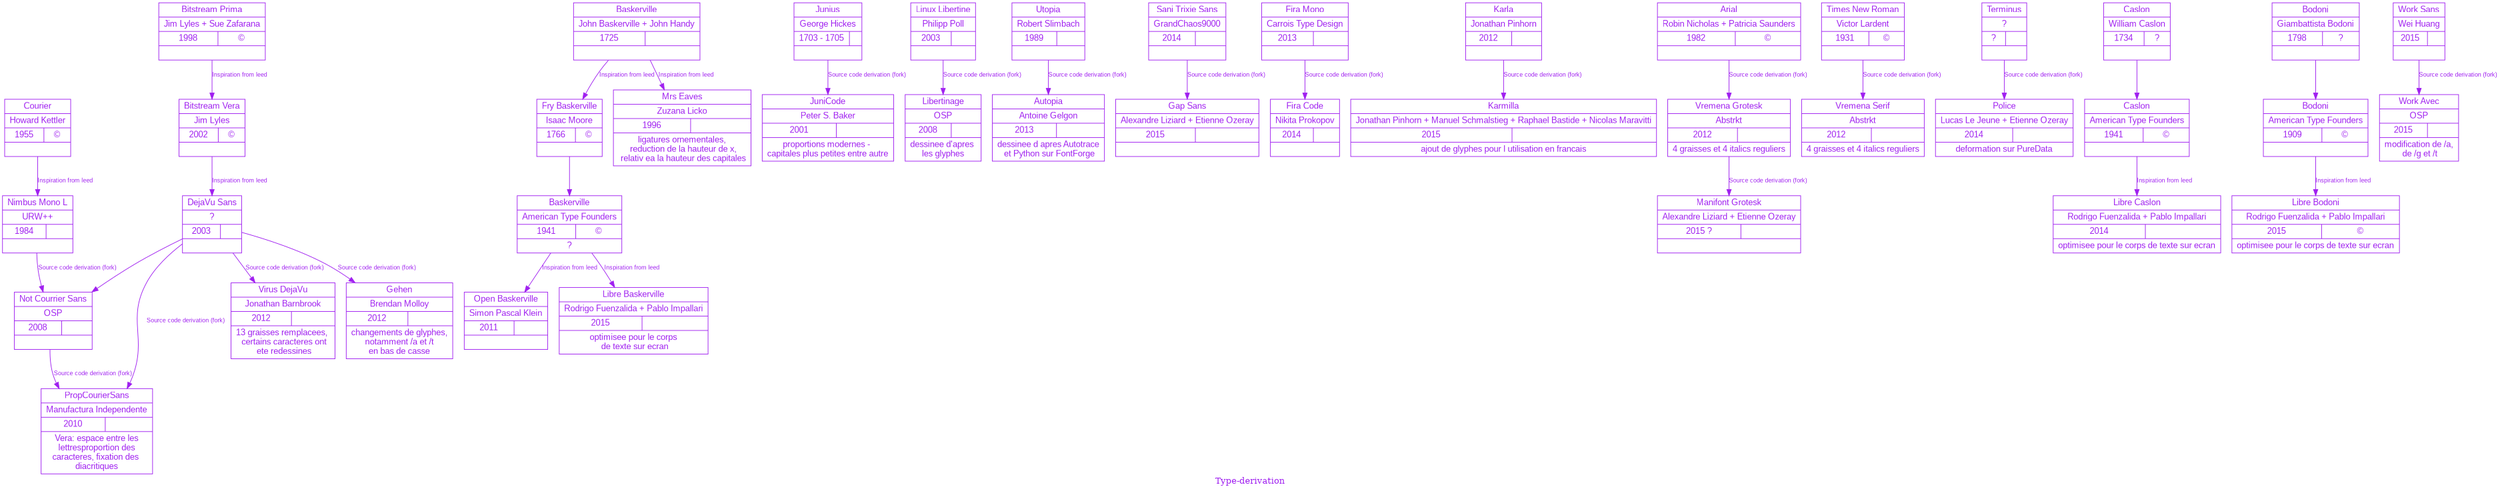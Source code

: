 digraph typederivation {
  graph [
    label = "Type-derivation",
    center = true,
    fontcolor = "purple",
    labeldistance ="39",
    size = "25"
    ];
  edge [
    color = "purple",
    fontcolor = "purple"
    fontname = "liberation sans, sans-serif",
    fontsize = "10",
    labeldistance = "100",
    width = "10",
    ];
  node [
    shape = record,
    fontname = "liberation sans, sans-serif",
    color = "purple"
    fontcolor = "purple"
    ];
struct1 [shape=record,label="{ Courier | Howard Kettler|{1955|\© }| }"];
struct2 [shape=record,label="{ Nimbus Mono L | URW++|{1984| }| }"];
struct1 -> struct2 [ label = "Inspiration from leed" ];

struct3 [shape=record,label="{ Not Courrier Sans | OSP|{2008| }| }"];
struct2 -> struct3 [ label = "Source code derivation (fork)" ];

struct4 [shape=record,label="{ Bitstream Prima | Jim Lyles + Sue Zafarana|{1998|\©}| }"];
struct5 [shape=record,label="{ Bitstream Vera| Jim Lyles|{2002|\©}| }"];
struct4 -> struct5 [ label = "Inspiration from leed" ];

struct6 [shape=record,label="{ DejaVu Sans| ?|{2003| }| }"];
struct5 -> struct6 [ label = "Inspiration from leed" ];
struct6 -> struct3 ;
struct6 -> struct7 [ label = "Source code derivation (fork)" ];

struct7 [shape=record,label="{ PropCourierSans | Manufactura Independente|{2010| }| Vera: espace entre les\n lettres
proportion des \ncaracteres, fixation des \ndiacritiques}"];
struct8 [shape=record,label="{ Virus DejaVu | Jonathan Barnbrook|{2012| }|13 graisses remplacees, \n certains caracteres ont\n ete redessines}"];
struct9 [shape=record,label="{ Gehen | Brendan Molloy|{2012| }|changements de glyphes,\n notamment /a et /t \nen bas de casse}"];
struct6 -> struct8 [ label = "Source code derivation (fork)" ];
struct6 -> struct9 [ label = "Source code derivation (fork)" ];
struct3 -> struct7 [ label = "Source code derivation (fork)" ];

struct10 [shape=record,label="{ Baskerville | John Baskerville + John Handy|{1725| }| }"];
struct11 [shape=record,label="{ Fry Baskerville | Isaac Moore|{1766|\© }|}"];
struct12 [shape=record,label="{ Baskerville | American Type Founders|{1941|\© }|?}"];
struct10 -> struct11 [ label = "Inspiration from leed" ];
struct11 -> struct12;

struct13 [shape=record,label="{ Open Baskerville | Simon Pascal Klein|{2011| }|}"];
struct12 -> struct13 [ label = "Inspiration from leed" ];

struct14 [shape=record,label="{ Mrs Eaves | Zuzana Licko|{1996| }|ligatures ornementales,\n reduction de la hauteur de x,\n relativ ea la hauteur des capitales}"];
struct15 [shape=record,label="{ Libre Baskerville | Rodrigo Fuenzalida + Pablo Impallari|{2015| }|optimisee pour le corps\n de texte sur ecran}"];
struct10 -> struct14 [ label = "Inspiration from leed" ];
struct12 -> struct15 [ label = "Inspiration from leed" ];

struct16 [shape=record,label="{ Junius | George Hickes|{1703 - 1705| }| }"];
struct17 [shape=record,label="{ JuniCode | Peter S. Baker|{2001| }|proportions modernes - \ncapitales plus petites entre autre }"];
struct16 -> struct17 [ label = "Source code derivation (fork)" ];
struct18 [shape=record,label="{ Linux Libertine | Philipp Poll|{2003| }|}"];
struct19 [shape=record,label="{ Libertinage | OSP|{2008| }|dessinee d'apres \nles glyphes}"];
struct18 -> struct19 [ label = "Source code derivation (fork)" ];
struct20 [shape=record,label="{ Utopia | Robert Slimbach|{1989| }|}"];
struct21 [shape=record,label="{ Autopia | Antoine Gelgon|{2013| }|dessinee d apres Autotrace\n et Python sur FontForge}"];
struct20 -> struct21 [ label = "Source code derivation (fork)" ];

struct22 [shape=record,label="{ Sani Trixie Sans | GrandChaos9000|{2014| }| }"];
struct23 [shape=record,label="{ Gap Sans | Alexandre Liziard + Etienne Ozeray|{2015| }|}"];
struct22 -> struct23 [ label = "Source code derivation (fork)" ];
struct24 [shape=record,label="{ Fira Mono | Carrois Type Design|{2013| }|}"];
struct25 [shape=record,label="{ Fira Code | Nikita Prokopov|{2014| }|}"];
struct24 -> struct25 [ label = "Source code derivation (fork)" ];
struct26 [shape=record,label="{ Karla | Jonathan Pinhorn|{2012| }|}"];
struct27 [shape=record,label="{ Karmilla | Jonathan Pinhorn + Manuel Schmalstieg + Raphael Bastide + Nicolas Maravitti|{2015| }|ajout de glyphes pour l utilisation en francais}"];
struct26 -> struct27 [ label = "Source code derivation (fork)" ];

struct28 [shape=record,label="{ Arial | Robin Nicholas + Patricia Saunders|{1982|\© }|}"];
struct29 [shape=record,label="{ Vremena Grotesk | Abstrkt|{2012| }|4 graisses et 4 italics reguliers}"];
struct28 -> struct29 [ label = "Source code derivation (fork)" ];
struct30 [shape=record,label="{ Manifont Grotesk | Alexandre Liziard + Etienne Ozeray|{2015 ?| }|}"];
struct29 -> struct30 [ label = "Source code derivation (fork)" ];
struct31 [shape=record,label="{ Times New Roman | Victor Lardent|{1931|\© }|}"];
struct32 [shape=record,label="{ Vremena Serif | Abstrkt|{2012| }|4 graisses et 4 italics reguliers}"];
struct31 -> struct32 [ label = "Source code derivation (fork)" ];
struct33 [shape=record,label="{ Terminus | ?|{?| }|}"];
struct34 [shape=record,label="{ Police | Lucas Le Jeune + Etienne Ozeray|{2014| }|deformation sur PureData}"];
struct33 -> struct34 [ label = "Source code derivation (fork)" ];

struct35 [shape=record,label="{ Caslon | William Caslon|{1734|? }|}"];
struct36 [shape=record,label="{ Caslon |American Type Founders|{1941|\© }|}"];
struct35 -> struct36;
struct37 [shape=record,label="{ Libre Caslon | Rodrigo Fuenzalida + Pablo Impallari|{2014| }|optimisee pour le corps de texte sur ecran}"];
struct36 -> struct37 [ label = "Inspiration from leed" ];
struct38 [shape=record,label="{ Bodoni | Giambattista Bodoni|{1798|? }|}"];
struct39 [shape=record,label="{ Bodoni | American Type Founders|{1909|\© }|}"];
struct38 -> struct39;
struct40 [shape=record,label="{ Libre Bodoni |Rodrigo Fuenzalida + Pablo Impallari|{ 2015|\© }|optimisee pour le corps de texte sur ecran}"];
struct39 -> struct40 [ label = "Inspiration from leed" ];
struct41 [shape=record,label="{ Work Sans | Wei Huang|{2015| }|}"];
struct42 [shape=record,label="{ Work Avec | OSP|{2015|}|modification de /a,\n de /g et /t }"];
struct41 -> struct42 [ label = "Source code derivation (fork)" ];

}
